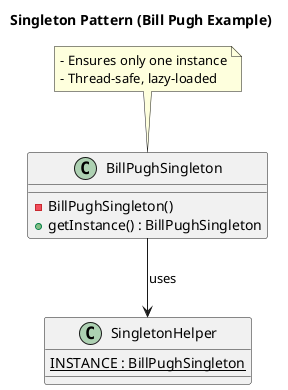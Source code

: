@startuml
title Singleton Pattern (Bill Pugh Example)

class BillPughSingleton {
    - BillPughSingleton()
    + getInstance() : BillPughSingleton
}

class SingletonHelper {
    {static} INSTANCE : BillPughSingleton
}

BillPughSingleton --> SingletonHelper : uses

note top of BillPughSingleton
- Ensures only one instance
- Thread-safe, lazy-loaded
end note

@enduml

